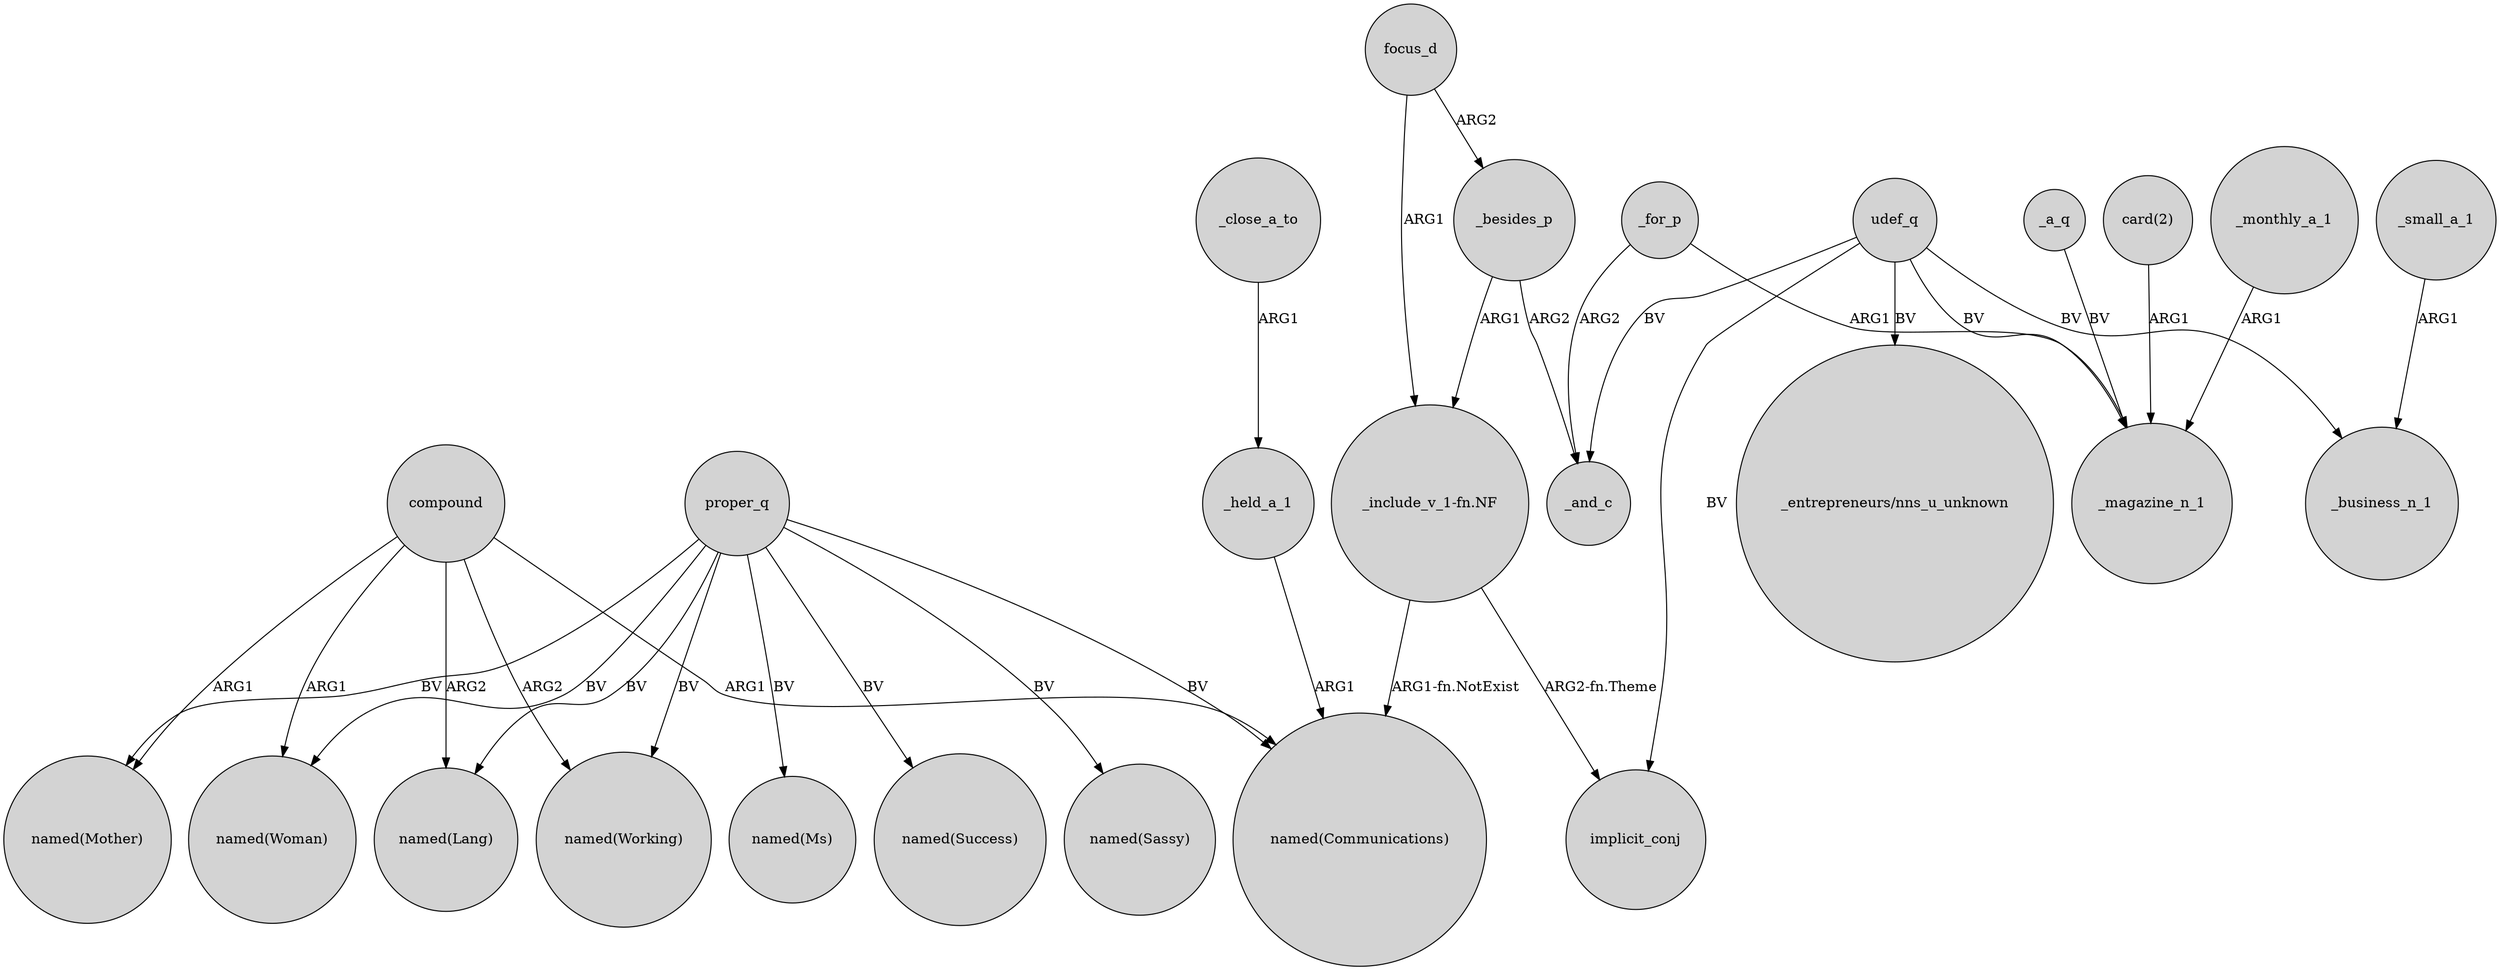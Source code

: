 digraph {
	node [shape=circle style=filled]
	proper_q -> "named(Lang)" [label=BV]
	compound -> "named(Mother)" [label=ARG1]
	proper_q -> "named(Communications)" [label=BV]
	_for_p -> _and_c [label=ARG2]
	_besides_p -> _and_c [label=ARG2]
	"_include_v_1-fn.NF" -> "named(Communications)" [label="ARG1-fn.NotExist"]
	compound -> "named(Lang)" [label=ARG2]
	udef_q -> implicit_conj [label=BV]
	proper_q -> "named(Ms)" [label=BV]
	_close_a_to -> _held_a_1 [label=ARG1]
	compound -> "named(Working)" [label=ARG2]
	compound -> "named(Communications)" [label=ARG1]
	focus_d -> "_include_v_1-fn.NF" [label=ARG1]
	"_include_v_1-fn.NF" -> implicit_conj [label="ARG2-fn.Theme"]
	udef_q -> _magazine_n_1 [label=BV]
	proper_q -> "named(Success)" [label=BV]
	proper_q -> "named(Mother)" [label=BV]
	_small_a_1 -> _business_n_1 [label=ARG1]
	_held_a_1 -> "named(Communications)" [label=ARG1]
	_for_p -> _magazine_n_1 [label=ARG1]
	"card(2)" -> _magazine_n_1 [label=ARG1]
	proper_q -> "named(Sassy)" [label=BV]
	_besides_p -> "_include_v_1-fn.NF" [label=ARG1]
	compound -> "named(Woman)" [label=ARG1]
	focus_d -> _besides_p [label=ARG2]
	udef_q -> _business_n_1 [label=BV]
	proper_q -> "named(Working)" [label=BV]
	_monthly_a_1 -> _magazine_n_1 [label=ARG1]
	proper_q -> "named(Woman)" [label=BV]
	udef_q -> _and_c [label=BV]
	udef_q -> "_entrepreneurs/nns_u_unknown" [label=BV]
	_a_q -> _magazine_n_1 [label=BV]
}
